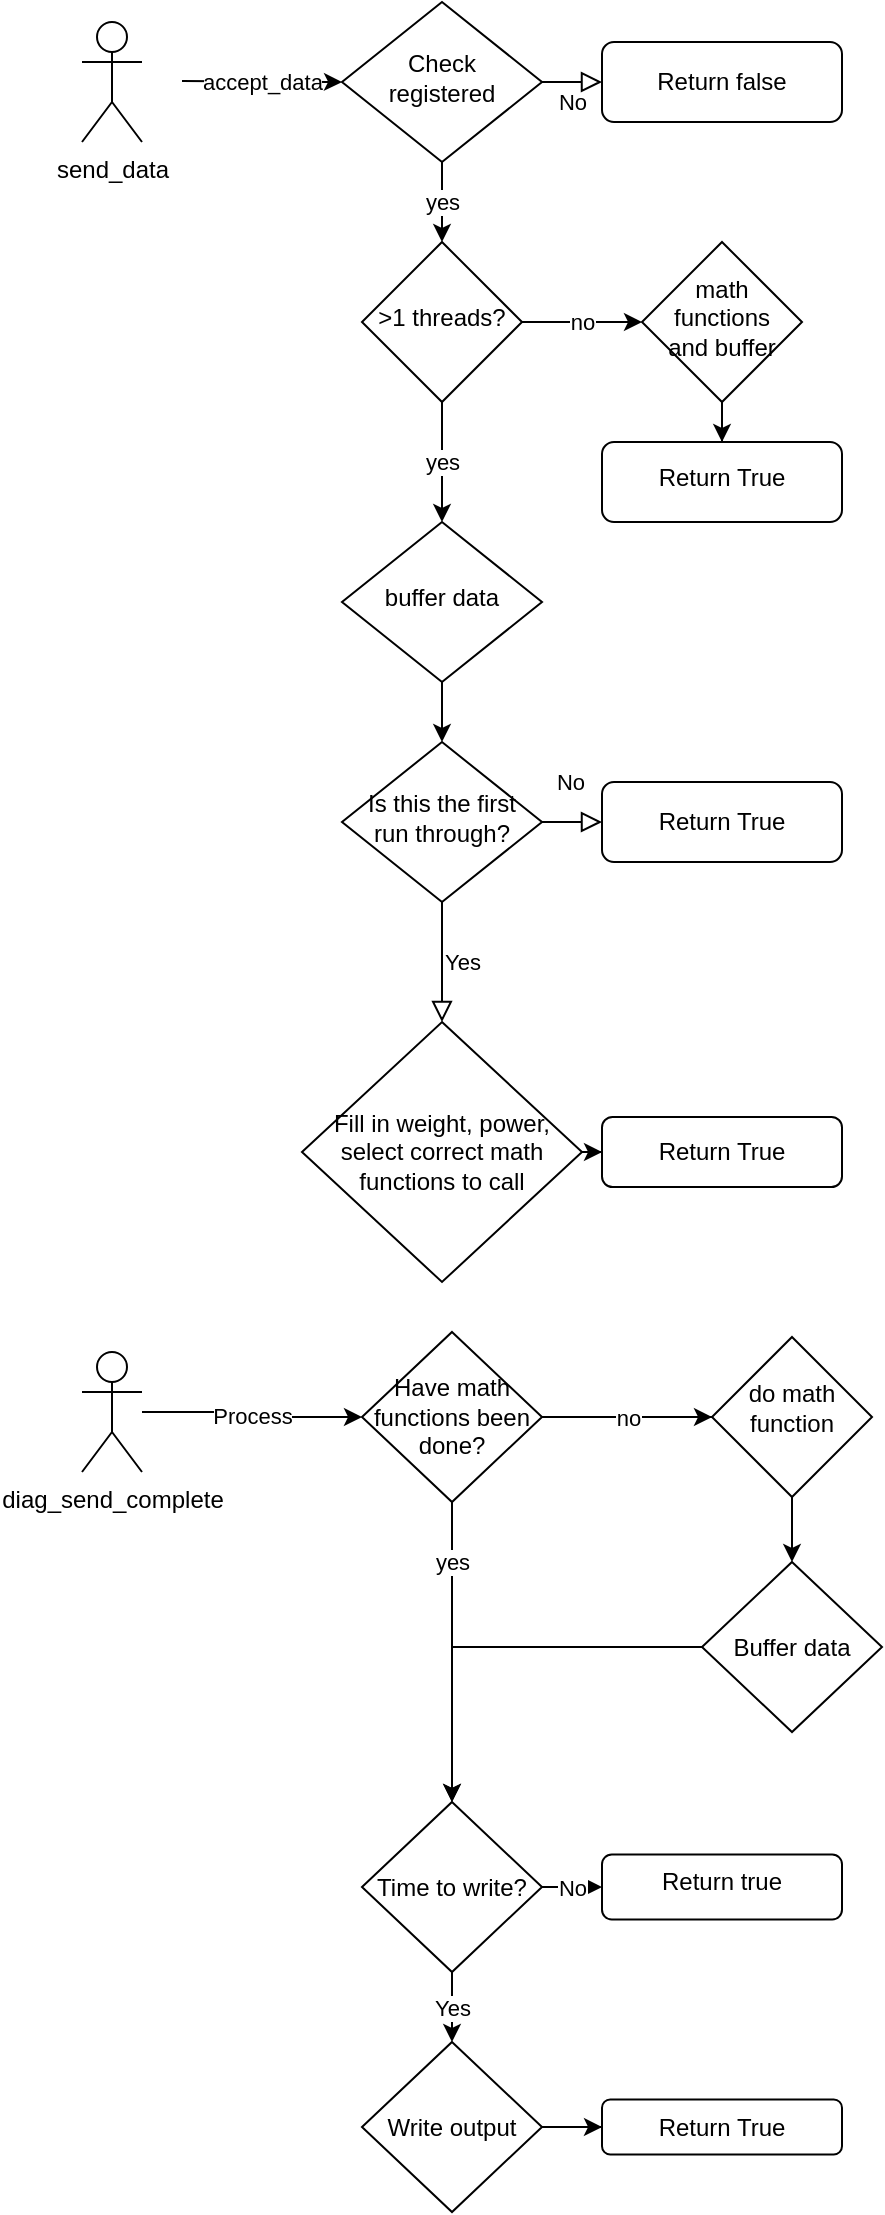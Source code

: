 <mxfile version="20.5.3" type="github">
  <diagram id="C5RBs43oDa-KdzZeNtuy" name="Page-1">
    <mxGraphModel dx="590" dy="371" grid="1" gridSize="10" guides="1" tooltips="1" connect="1" arrows="1" fold="1" page="1" pageScale="1" pageWidth="827" pageHeight="1169" math="0" shadow="0">
      <root>
        <mxCell id="WIyWlLk6GJQsqaUBKTNV-0" />
        <mxCell id="WIyWlLk6GJQsqaUBKTNV-1" parent="WIyWlLk6GJQsqaUBKTNV-0" />
        <mxCell id="WIyWlLk6GJQsqaUBKTNV-5" value="No" style="edgeStyle=orthogonalEdgeStyle;rounded=0;html=1;jettySize=auto;orthogonalLoop=1;fontSize=11;endArrow=block;endFill=0;endSize=8;strokeWidth=1;shadow=0;labelBackgroundColor=none;" parent="WIyWlLk6GJQsqaUBKTNV-1" source="WIyWlLk6GJQsqaUBKTNV-6" target="WIyWlLk6GJQsqaUBKTNV-7" edge="1">
          <mxGeometry y="10" relative="1" as="geometry">
            <mxPoint as="offset" />
          </mxGeometry>
        </mxCell>
        <mxCell id="shgZNq07pUVYDd5yKzKF-1" value="yes" style="edgeStyle=orthogonalEdgeStyle;rounded=0;orthogonalLoop=1;jettySize=auto;html=1;" edge="1" parent="WIyWlLk6GJQsqaUBKTNV-1" source="WIyWlLk6GJQsqaUBKTNV-6" target="shgZNq07pUVYDd5yKzKF-0">
          <mxGeometry relative="1" as="geometry" />
        </mxCell>
        <mxCell id="WIyWlLk6GJQsqaUBKTNV-6" value="Check registered" style="rhombus;whiteSpace=wrap;html=1;shadow=0;fontFamily=Helvetica;fontSize=12;align=center;strokeWidth=1;spacing=6;spacingTop=-4;" parent="WIyWlLk6GJQsqaUBKTNV-1" vertex="1">
          <mxGeometry x="170" y="60" width="100" height="80" as="geometry" />
        </mxCell>
        <mxCell id="WIyWlLk6GJQsqaUBKTNV-7" value="Return false" style="rounded=1;whiteSpace=wrap;html=1;fontSize=12;glass=0;strokeWidth=1;shadow=0;" parent="WIyWlLk6GJQsqaUBKTNV-1" vertex="1">
          <mxGeometry x="300" y="80" width="120" height="40" as="geometry" />
        </mxCell>
        <mxCell id="WIyWlLk6GJQsqaUBKTNV-8" value="No" style="rounded=0;html=1;jettySize=auto;orthogonalLoop=1;fontSize=11;endArrow=block;endFill=0;endSize=8;strokeWidth=1;shadow=0;labelBackgroundColor=none;edgeStyle=orthogonalEdgeStyle;" parent="WIyWlLk6GJQsqaUBKTNV-1" source="WIyWlLk6GJQsqaUBKTNV-10" target="WIyWlLk6GJQsqaUBKTNV-11" edge="1">
          <mxGeometry x="0.333" y="20" relative="1" as="geometry">
            <mxPoint as="offset" />
          </mxGeometry>
        </mxCell>
        <mxCell id="WIyWlLk6GJQsqaUBKTNV-9" value="Yes" style="edgeStyle=orthogonalEdgeStyle;rounded=0;html=1;jettySize=auto;orthogonalLoop=1;fontSize=11;endArrow=block;endFill=0;endSize=8;strokeWidth=1;shadow=0;labelBackgroundColor=none;" parent="WIyWlLk6GJQsqaUBKTNV-1" source="WIyWlLk6GJQsqaUBKTNV-10" edge="1">
          <mxGeometry y="10" relative="1" as="geometry">
            <mxPoint as="offset" />
            <mxPoint x="220" y="570" as="targetPoint" />
          </mxGeometry>
        </mxCell>
        <mxCell id="WIyWlLk6GJQsqaUBKTNV-10" value="Is this the first run through?" style="rhombus;whiteSpace=wrap;html=1;shadow=0;fontFamily=Helvetica;fontSize=12;align=center;strokeWidth=1;spacing=6;spacingTop=-4;" parent="WIyWlLk6GJQsqaUBKTNV-1" vertex="1">
          <mxGeometry x="170" y="430" width="100" height="80" as="geometry" />
        </mxCell>
        <mxCell id="WIyWlLk6GJQsqaUBKTNV-11" value="Return True" style="rounded=1;whiteSpace=wrap;html=1;fontSize=12;glass=0;strokeWidth=1;shadow=0;" parent="WIyWlLk6GJQsqaUBKTNV-1" vertex="1">
          <mxGeometry x="300" y="450" width="120" height="40" as="geometry" />
        </mxCell>
        <mxCell id="cI1P5neT9sALK1ildah7-0" value="send_data" style="shape=umlActor;verticalLabelPosition=bottom;verticalAlign=top;html=1;outlineConnect=0;" parent="WIyWlLk6GJQsqaUBKTNV-1" vertex="1">
          <mxGeometry x="40" y="70" width="30" height="60" as="geometry" />
        </mxCell>
        <mxCell id="cI1P5neT9sALK1ildah7-2" value="" style="endArrow=classic;html=1;rounded=0;" parent="WIyWlLk6GJQsqaUBKTNV-1" edge="1">
          <mxGeometry relative="1" as="geometry">
            <mxPoint x="90" y="99.5" as="sourcePoint" />
            <mxPoint x="170" y="100" as="targetPoint" />
          </mxGeometry>
        </mxCell>
        <mxCell id="cI1P5neT9sALK1ildah7-3" value="accept_data" style="edgeLabel;resizable=0;html=1;align=center;verticalAlign=middle;" parent="cI1P5neT9sALK1ildah7-2" connectable="0" vertex="1">
          <mxGeometry relative="1" as="geometry" />
        </mxCell>
        <mxCell id="cI1P5neT9sALK1ildah7-9" style="edgeStyle=orthogonalEdgeStyle;rounded=0;orthogonalLoop=1;jettySize=auto;html=1;entryX=0.5;entryY=0;entryDx=0;entryDy=0;" parent="WIyWlLk6GJQsqaUBKTNV-1" source="cI1P5neT9sALK1ildah7-5" target="WIyWlLk6GJQsqaUBKTNV-10" edge="1">
          <mxGeometry relative="1" as="geometry" />
        </mxCell>
        <mxCell id="cI1P5neT9sALK1ildah7-5" value="buffer data" style="rhombus;whiteSpace=wrap;html=1;shadow=0;fontFamily=Helvetica;fontSize=12;align=center;strokeWidth=1;spacing=6;spacingTop=-4;" parent="WIyWlLk6GJQsqaUBKTNV-1" vertex="1">
          <mxGeometry x="170" y="320" width="100" height="80" as="geometry" />
        </mxCell>
        <mxCell id="cI1P5neT9sALK1ildah7-12" value="" style="edgeStyle=orthogonalEdgeStyle;rounded=0;orthogonalLoop=1;jettySize=auto;html=1;" parent="WIyWlLk6GJQsqaUBKTNV-1" source="cI1P5neT9sALK1ildah7-10" target="cI1P5neT9sALK1ildah7-11" edge="1">
          <mxGeometry relative="1" as="geometry" />
        </mxCell>
        <mxCell id="cI1P5neT9sALK1ildah7-10" value="Fill in weight, power, select correct math functions to call" style="rhombus;whiteSpace=wrap;html=1;" parent="WIyWlLk6GJQsqaUBKTNV-1" vertex="1">
          <mxGeometry x="150" y="570" width="140" height="130" as="geometry" />
        </mxCell>
        <mxCell id="cI1P5neT9sALK1ildah7-11" value="Return True" style="rounded=1;whiteSpace=wrap;html=1;" parent="WIyWlLk6GJQsqaUBKTNV-1" vertex="1">
          <mxGeometry x="300" y="617.5" width="120" height="35" as="geometry" />
        </mxCell>
        <mxCell id="cI1P5neT9sALK1ildah7-15" value="Process" style="edgeStyle=orthogonalEdgeStyle;rounded=0;orthogonalLoop=1;jettySize=auto;html=1;" parent="WIyWlLk6GJQsqaUBKTNV-1" source="cI1P5neT9sALK1ildah7-13" target="cI1P5neT9sALK1ildah7-14" edge="1">
          <mxGeometry relative="1" as="geometry" />
        </mxCell>
        <mxCell id="cI1P5neT9sALK1ildah7-13" value="diag_send_complete" style="shape=umlActor;verticalLabelPosition=bottom;verticalAlign=top;html=1;outlineConnect=0;" parent="WIyWlLk6GJQsqaUBKTNV-1" vertex="1">
          <mxGeometry x="40" y="735" width="30" height="60" as="geometry" />
        </mxCell>
        <mxCell id="cI1P5neT9sALK1ildah7-17" value="" style="edgeStyle=orthogonalEdgeStyle;rounded=0;orthogonalLoop=1;jettySize=auto;html=1;" parent="WIyWlLk6GJQsqaUBKTNV-1" source="cI1P5neT9sALK1ildah7-14" target="cI1P5neT9sALK1ildah7-16" edge="1">
          <mxGeometry relative="1" as="geometry" />
        </mxCell>
        <mxCell id="shgZNq07pUVYDd5yKzKF-8" value="no" style="edgeStyle=orthogonalEdgeStyle;rounded=0;orthogonalLoop=1;jettySize=auto;html=1;" edge="1" parent="WIyWlLk6GJQsqaUBKTNV-1" source="cI1P5neT9sALK1ildah7-14" target="shgZNq07pUVYDd5yKzKF-7">
          <mxGeometry relative="1" as="geometry" />
        </mxCell>
        <mxCell id="shgZNq07pUVYDd5yKzKF-9" value="yes" style="edgeStyle=orthogonalEdgeStyle;rounded=0;orthogonalLoop=1;jettySize=auto;html=1;entryX=0.5;entryY=0;entryDx=0;entryDy=0;" edge="1" parent="WIyWlLk6GJQsqaUBKTNV-1" source="cI1P5neT9sALK1ildah7-14" target="cI1P5neT9sALK1ildah7-18">
          <mxGeometry x="-0.6" relative="1" as="geometry">
            <mxPoint as="offset" />
          </mxGeometry>
        </mxCell>
        <mxCell id="cI1P5neT9sALK1ildah7-14" value="&lt;br&gt;Have math functions been done?" style="rhombus;whiteSpace=wrap;html=1;verticalAlign=top;align=center;" parent="WIyWlLk6GJQsqaUBKTNV-1" vertex="1">
          <mxGeometry x="180" y="725" width="90" height="85" as="geometry" />
        </mxCell>
        <mxCell id="cI1P5neT9sALK1ildah7-19" value="" style="edgeStyle=orthogonalEdgeStyle;rounded=0;orthogonalLoop=1;jettySize=auto;html=1;" parent="WIyWlLk6GJQsqaUBKTNV-1" source="cI1P5neT9sALK1ildah7-16" target="cI1P5neT9sALK1ildah7-18" edge="1">
          <mxGeometry relative="1" as="geometry" />
        </mxCell>
        <mxCell id="cI1P5neT9sALK1ildah7-16" value="&lt;br&gt;&lt;br&gt;Buffer data" style="rhombus;whiteSpace=wrap;html=1;verticalAlign=top;align=center;" parent="WIyWlLk6GJQsqaUBKTNV-1" vertex="1">
          <mxGeometry x="350" y="840" width="90" height="85" as="geometry" />
        </mxCell>
        <mxCell id="cI1P5neT9sALK1ildah7-21" value="No" style="edgeStyle=orthogonalEdgeStyle;rounded=0;orthogonalLoop=1;jettySize=auto;html=1;" parent="WIyWlLk6GJQsqaUBKTNV-1" source="cI1P5neT9sALK1ildah7-18" target="cI1P5neT9sALK1ildah7-20" edge="1">
          <mxGeometry relative="1" as="geometry" />
        </mxCell>
        <mxCell id="cI1P5neT9sALK1ildah7-23" value="Yes" style="edgeStyle=orthogonalEdgeStyle;rounded=0;orthogonalLoop=1;jettySize=auto;html=1;" parent="WIyWlLk6GJQsqaUBKTNV-1" source="cI1P5neT9sALK1ildah7-18" target="cI1P5neT9sALK1ildah7-22" edge="1">
          <mxGeometry relative="1" as="geometry" />
        </mxCell>
        <mxCell id="cI1P5neT9sALK1ildah7-18" value="&lt;br&gt;&lt;br&gt;Time to write?" style="rhombus;whiteSpace=wrap;html=1;verticalAlign=top;align=center;" parent="WIyWlLk6GJQsqaUBKTNV-1" vertex="1">
          <mxGeometry x="180" y="960" width="90" height="85" as="geometry" />
        </mxCell>
        <mxCell id="cI1P5neT9sALK1ildah7-20" value="Return true" style="rounded=1;whiteSpace=wrap;html=1;verticalAlign=top;" parent="WIyWlLk6GJQsqaUBKTNV-1" vertex="1">
          <mxGeometry x="300" y="986.25" width="120" height="32.5" as="geometry" />
        </mxCell>
        <mxCell id="cI1P5neT9sALK1ildah7-25" value="" style="edgeStyle=orthogonalEdgeStyle;rounded=0;orthogonalLoop=1;jettySize=auto;html=1;" parent="WIyWlLk6GJQsqaUBKTNV-1" source="cI1P5neT9sALK1ildah7-22" target="cI1P5neT9sALK1ildah7-24" edge="1">
          <mxGeometry relative="1" as="geometry" />
        </mxCell>
        <mxCell id="cI1P5neT9sALK1ildah7-27" value="" style="edgeStyle=orthogonalEdgeStyle;rounded=0;orthogonalLoop=1;jettySize=auto;html=1;" parent="WIyWlLk6GJQsqaUBKTNV-1" source="cI1P5neT9sALK1ildah7-22" edge="1">
          <mxGeometry relative="1" as="geometry">
            <mxPoint x="335" y="1122.5" as="targetPoint" />
          </mxGeometry>
        </mxCell>
        <mxCell id="cI1P5neT9sALK1ildah7-22" value="&lt;br&gt;&lt;br&gt;Write output" style="rhombus;whiteSpace=wrap;html=1;verticalAlign=top;align=center;" parent="WIyWlLk6GJQsqaUBKTNV-1" vertex="1">
          <mxGeometry x="180" y="1080" width="90" height="85" as="geometry" />
        </mxCell>
        <mxCell id="cI1P5neT9sALK1ildah7-24" value="Return True" style="rounded=1;whiteSpace=wrap;html=1;verticalAlign=top;" parent="WIyWlLk6GJQsqaUBKTNV-1" vertex="1">
          <mxGeometry x="300" y="1108.75" width="120" height="27.5" as="geometry" />
        </mxCell>
        <mxCell id="shgZNq07pUVYDd5yKzKF-2" value="yes" style="edgeStyle=orthogonalEdgeStyle;rounded=0;orthogonalLoop=1;jettySize=auto;html=1;" edge="1" parent="WIyWlLk6GJQsqaUBKTNV-1" source="shgZNq07pUVYDd5yKzKF-0" target="cI1P5neT9sALK1ildah7-5">
          <mxGeometry relative="1" as="geometry" />
        </mxCell>
        <mxCell id="shgZNq07pUVYDd5yKzKF-4" value="no" style="edgeStyle=orthogonalEdgeStyle;rounded=0;orthogonalLoop=1;jettySize=auto;html=1;" edge="1" parent="WIyWlLk6GJQsqaUBKTNV-1" source="shgZNq07pUVYDd5yKzKF-0" target="shgZNq07pUVYDd5yKzKF-3">
          <mxGeometry relative="1" as="geometry" />
        </mxCell>
        <mxCell id="shgZNq07pUVYDd5yKzKF-0" value="&amp;gt;1 threads?" style="rhombus;whiteSpace=wrap;html=1;shadow=0;strokeWidth=1;spacing=6;spacingTop=-4;" vertex="1" parent="WIyWlLk6GJQsqaUBKTNV-1">
          <mxGeometry x="180" y="180" width="80" height="80" as="geometry" />
        </mxCell>
        <mxCell id="shgZNq07pUVYDd5yKzKF-6" value="" style="edgeStyle=orthogonalEdgeStyle;rounded=0;orthogonalLoop=1;jettySize=auto;html=1;" edge="1" parent="WIyWlLk6GJQsqaUBKTNV-1" source="shgZNq07pUVYDd5yKzKF-3" target="shgZNq07pUVYDd5yKzKF-5">
          <mxGeometry relative="1" as="geometry" />
        </mxCell>
        <mxCell id="shgZNq07pUVYDd5yKzKF-3" value="math functions and buffer" style="rhombus;whiteSpace=wrap;html=1;shadow=0;strokeWidth=1;spacing=6;spacingTop=-4;" vertex="1" parent="WIyWlLk6GJQsqaUBKTNV-1">
          <mxGeometry x="320" y="180" width="80" height="80" as="geometry" />
        </mxCell>
        <mxCell id="shgZNq07pUVYDd5yKzKF-5" value="Return True" style="rounded=1;whiteSpace=wrap;html=1;shadow=0;strokeWidth=1;spacing=6;spacingTop=-4;" vertex="1" parent="WIyWlLk6GJQsqaUBKTNV-1">
          <mxGeometry x="300" y="280" width="120" height="40" as="geometry" />
        </mxCell>
        <mxCell id="shgZNq07pUVYDd5yKzKF-7" value="&lt;br&gt;do math function" style="rhombus;whiteSpace=wrap;html=1;verticalAlign=top;" vertex="1" parent="WIyWlLk6GJQsqaUBKTNV-1">
          <mxGeometry x="355" y="727.5" width="80" height="80" as="geometry" />
        </mxCell>
      </root>
    </mxGraphModel>
  </diagram>
</mxfile>
